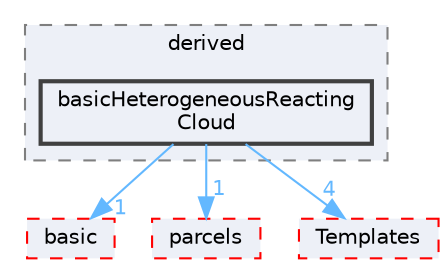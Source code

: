 digraph "src/lagrangian/intermediate/clouds/derived/basicHeterogeneousReactingCloud"
{
 // LATEX_PDF_SIZE
  bgcolor="transparent";
  edge [fontname=Helvetica,fontsize=10,labelfontname=Helvetica,labelfontsize=10];
  node [fontname=Helvetica,fontsize=10,shape=box,height=0.2,width=0.4];
  compound=true
  subgraph clusterdir_c6860622f4fbcabfab9cda1ac4325d83 {
    graph [ bgcolor="#edf0f7", pencolor="grey50", label="derived", fontname=Helvetica,fontsize=10 style="filled,dashed", URL="dir_c6860622f4fbcabfab9cda1ac4325d83.html",tooltip=""]
  dir_370baeeec5928b40278250822ccb33a2 [label="basicHeterogeneousReacting\lCloud", fillcolor="#edf0f7", color="grey25", style="filled,bold", URL="dir_370baeeec5928b40278250822ccb33a2.html",tooltip=""];
  }
  dir_584e0ab0901b4327f36f4285cac7f2f8 [label="basic", fillcolor="#edf0f7", color="red", style="filled,dashed", URL="dir_584e0ab0901b4327f36f4285cac7f2f8.html",tooltip=""];
  dir_b8d19ddbdf0975644e34192d6313800e [label="parcels", fillcolor="#edf0f7", color="red", style="filled,dashed", URL="dir_b8d19ddbdf0975644e34192d6313800e.html",tooltip=""];
  dir_f332ac72f0d3698ba18c2dc3cab43221 [label="Templates", fillcolor="#edf0f7", color="red", style="filled,dashed", URL="dir_f332ac72f0d3698ba18c2dc3cab43221.html",tooltip=""];
  dir_370baeeec5928b40278250822ccb33a2->dir_584e0ab0901b4327f36f4285cac7f2f8 [headlabel="1", labeldistance=1.5 headhref="dir_000223_000211.html" href="dir_000223_000211.html" color="steelblue1" fontcolor="steelblue1"];
  dir_370baeeec5928b40278250822ccb33a2->dir_b8d19ddbdf0975644e34192d6313800e [headlabel="1", labeldistance=1.5 headhref="dir_000223_002785.html" href="dir_000223_002785.html" color="steelblue1" fontcolor="steelblue1"];
  dir_370baeeec5928b40278250822ccb33a2->dir_f332ac72f0d3698ba18c2dc3cab43221 [headlabel="4", labeldistance=1.5 headhref="dir_000223_003975.html" href="dir_000223_003975.html" color="steelblue1" fontcolor="steelblue1"];
}
